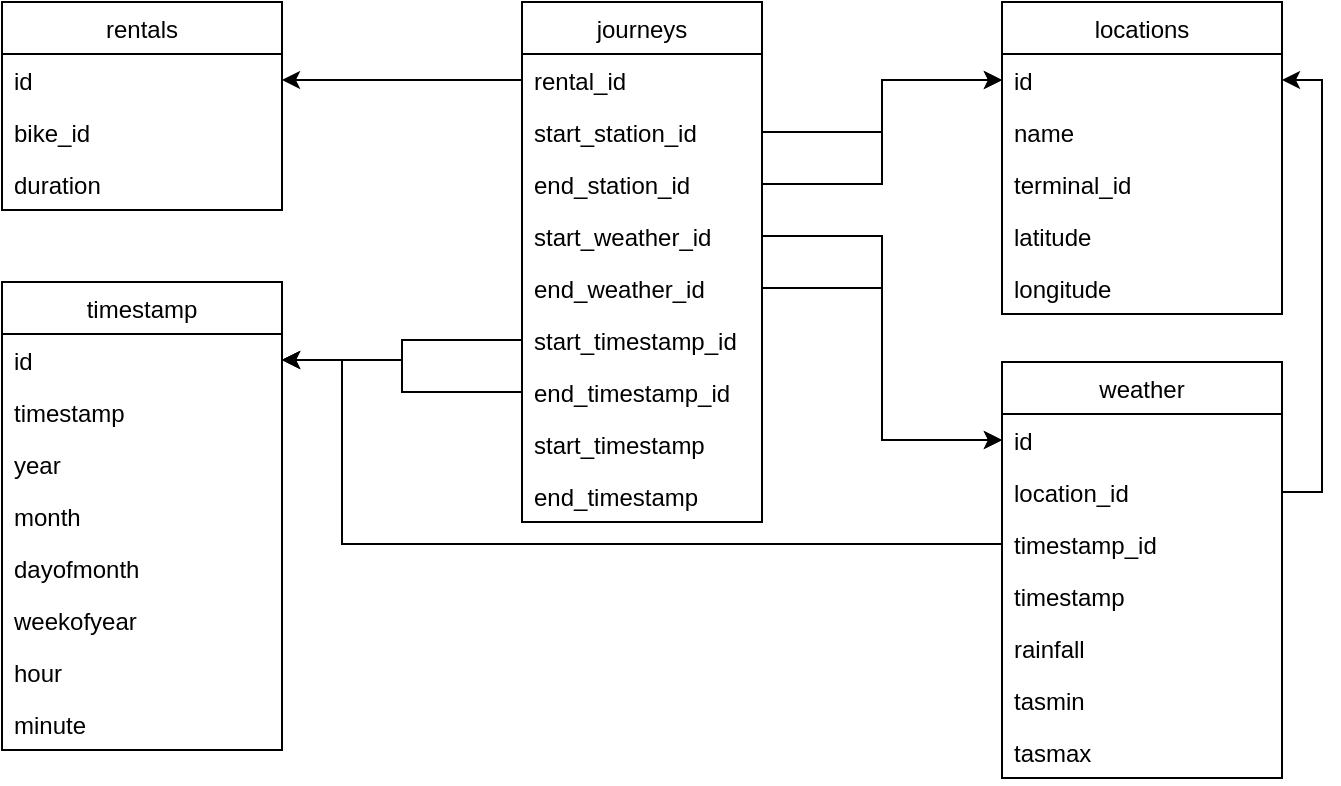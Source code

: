 <mxfile version="18.1.1" type="device"><diagram id="C5RBs43oDa-KdzZeNtuy" name="Page-1"><mxGraphModel dx="1422" dy="771" grid="1" gridSize="10" guides="1" tooltips="1" connect="1" arrows="1" fold="1" page="1" pageScale="1" pageWidth="827" pageHeight="1169" math="0" shadow="0"><root><mxCell id="WIyWlLk6GJQsqaUBKTNV-0"/><mxCell id="WIyWlLk6GJQsqaUBKTNV-1" parent="WIyWlLk6GJQsqaUBKTNV-0"/><mxCell id="VoSHwEfo5EVmG2IY1iMW-0" value="journeys" style="swimlane;fontStyle=0;childLayout=stackLayout;horizontal=1;startSize=26;horizontalStack=0;resizeParent=1;resizeParentMax=0;resizeLast=0;collapsible=1;marginBottom=0;" vertex="1" parent="WIyWlLk6GJQsqaUBKTNV-1"><mxGeometry x="370" y="90" width="120" height="260" as="geometry"/></mxCell><mxCell id="VoSHwEfo5EVmG2IY1iMW-1" value="rental_id" style="text;align=left;verticalAlign=top;spacingLeft=4;spacingRight=4;overflow=hidden;rotatable=0;points=[[0,0.5],[1,0.5]];portConstraint=eastwest;" vertex="1" parent="VoSHwEfo5EVmG2IY1iMW-0"><mxGeometry y="26" width="120" height="26" as="geometry"/></mxCell><mxCell id="VoSHwEfo5EVmG2IY1iMW-2" value="start_station_id    " style="text;align=left;verticalAlign=top;spacingLeft=4;spacingRight=4;overflow=hidden;rotatable=0;points=[[0,0.5],[1,0.5]];portConstraint=eastwest;" vertex="1" parent="VoSHwEfo5EVmG2IY1iMW-0"><mxGeometry y="52" width="120" height="26" as="geometry"/></mxCell><mxCell id="VoSHwEfo5EVmG2IY1iMW-3" value="end_station_id" style="text;align=left;verticalAlign=top;spacingLeft=4;spacingRight=4;overflow=hidden;rotatable=0;points=[[0,0.5],[1,0.5]];portConstraint=eastwest;" vertex="1" parent="VoSHwEfo5EVmG2IY1iMW-0"><mxGeometry y="78" width="120" height="26" as="geometry"/></mxCell><mxCell id="VoSHwEfo5EVmG2IY1iMW-4" value="start_weather_id" style="text;align=left;verticalAlign=top;spacingLeft=4;spacingRight=4;overflow=hidden;rotatable=0;points=[[0,0.5],[1,0.5]];portConstraint=eastwest;" vertex="1" parent="VoSHwEfo5EVmG2IY1iMW-0"><mxGeometry y="104" width="120" height="26" as="geometry"/></mxCell><mxCell id="VoSHwEfo5EVmG2IY1iMW-5" value="end_weather_id" style="text;align=left;verticalAlign=top;spacingLeft=4;spacingRight=4;overflow=hidden;rotatable=0;points=[[0,0.5],[1,0.5]];portConstraint=eastwest;" vertex="1" parent="VoSHwEfo5EVmG2IY1iMW-0"><mxGeometry y="130" width="120" height="26" as="geometry"/></mxCell><mxCell id="VoSHwEfo5EVmG2IY1iMW-6" value="start_timestamp_id" style="text;align=left;verticalAlign=top;spacingLeft=4;spacingRight=4;overflow=hidden;rotatable=0;points=[[0,0.5],[1,0.5]];portConstraint=eastwest;" vertex="1" parent="VoSHwEfo5EVmG2IY1iMW-0"><mxGeometry y="156" width="120" height="26" as="geometry"/></mxCell><mxCell id="VoSHwEfo5EVmG2IY1iMW-7" value="end_timestamp_id" style="text;align=left;verticalAlign=top;spacingLeft=4;spacingRight=4;overflow=hidden;rotatable=0;points=[[0,0.5],[1,0.5]];portConstraint=eastwest;" vertex="1" parent="VoSHwEfo5EVmG2IY1iMW-0"><mxGeometry y="182" width="120" height="26" as="geometry"/></mxCell><mxCell id="VoSHwEfo5EVmG2IY1iMW-8" value="start_timestamp" style="text;align=left;verticalAlign=top;spacingLeft=4;spacingRight=4;overflow=hidden;rotatable=0;points=[[0,0.5],[1,0.5]];portConstraint=eastwest;" vertex="1" parent="VoSHwEfo5EVmG2IY1iMW-0"><mxGeometry y="208" width="120" height="26" as="geometry"/></mxCell><mxCell id="VoSHwEfo5EVmG2IY1iMW-9" value="end_timestamp" style="text;align=left;verticalAlign=top;spacingLeft=4;spacingRight=4;overflow=hidden;rotatable=0;points=[[0,0.5],[1,0.5]];portConstraint=eastwest;" vertex="1" parent="VoSHwEfo5EVmG2IY1iMW-0"><mxGeometry y="234" width="120" height="26" as="geometry"/></mxCell><mxCell id="VoSHwEfo5EVmG2IY1iMW-12" value="rentals" style="swimlane;fontStyle=0;childLayout=stackLayout;horizontal=1;startSize=26;horizontalStack=0;resizeParent=1;resizeParentMax=0;resizeLast=0;collapsible=1;marginBottom=0;" vertex="1" parent="WIyWlLk6GJQsqaUBKTNV-1"><mxGeometry x="110" y="90" width="140" height="104" as="geometry"/></mxCell><mxCell id="VoSHwEfo5EVmG2IY1iMW-13" value="id" style="text;align=left;verticalAlign=top;spacingLeft=4;spacingRight=4;overflow=hidden;rotatable=0;points=[[0,0.5],[1,0.5]];portConstraint=eastwest;" vertex="1" parent="VoSHwEfo5EVmG2IY1iMW-12"><mxGeometry y="26" width="140" height="26" as="geometry"/></mxCell><mxCell id="VoSHwEfo5EVmG2IY1iMW-14" value="bike_id&#xA;" style="text;align=left;verticalAlign=top;spacingLeft=4;spacingRight=4;overflow=hidden;rotatable=0;points=[[0,0.5],[1,0.5]];portConstraint=eastwest;" vertex="1" parent="VoSHwEfo5EVmG2IY1iMW-12"><mxGeometry y="52" width="140" height="26" as="geometry"/></mxCell><mxCell id="VoSHwEfo5EVmG2IY1iMW-15" value="duration" style="text;align=left;verticalAlign=top;spacingLeft=4;spacingRight=4;overflow=hidden;rotatable=0;points=[[0,0.5],[1,0.5]];portConstraint=eastwest;" vertex="1" parent="VoSHwEfo5EVmG2IY1iMW-12"><mxGeometry y="78" width="140" height="26" as="geometry"/></mxCell><mxCell id="VoSHwEfo5EVmG2IY1iMW-18" value="locations" style="swimlane;fontStyle=0;childLayout=stackLayout;horizontal=1;startSize=26;horizontalStack=0;resizeParent=1;resizeParentMax=0;resizeLast=0;collapsible=1;marginBottom=0;" vertex="1" parent="WIyWlLk6GJQsqaUBKTNV-1"><mxGeometry x="610" y="90" width="140" height="156" as="geometry"/></mxCell><mxCell id="VoSHwEfo5EVmG2IY1iMW-19" value="id" style="text;align=left;verticalAlign=top;spacingLeft=4;spacingRight=4;overflow=hidden;rotatable=0;points=[[0,0.5],[1,0.5]];portConstraint=eastwest;" vertex="1" parent="VoSHwEfo5EVmG2IY1iMW-18"><mxGeometry y="26" width="140" height="26" as="geometry"/></mxCell><mxCell id="VoSHwEfo5EVmG2IY1iMW-20" value="name" style="text;align=left;verticalAlign=top;spacingLeft=4;spacingRight=4;overflow=hidden;rotatable=0;points=[[0,0.5],[1,0.5]];portConstraint=eastwest;" vertex="1" parent="VoSHwEfo5EVmG2IY1iMW-18"><mxGeometry y="52" width="140" height="26" as="geometry"/></mxCell><mxCell id="VoSHwEfo5EVmG2IY1iMW-21" value="terminal_id" style="text;align=left;verticalAlign=top;spacingLeft=4;spacingRight=4;overflow=hidden;rotatable=0;points=[[0,0.5],[1,0.5]];portConstraint=eastwest;" vertex="1" parent="VoSHwEfo5EVmG2IY1iMW-18"><mxGeometry y="78" width="140" height="26" as="geometry"/></mxCell><mxCell id="VoSHwEfo5EVmG2IY1iMW-22" value="latitude" style="text;align=left;verticalAlign=top;spacingLeft=4;spacingRight=4;overflow=hidden;rotatable=0;points=[[0,0.5],[1,0.5]];portConstraint=eastwest;" vertex="1" parent="VoSHwEfo5EVmG2IY1iMW-18"><mxGeometry y="104" width="140" height="26" as="geometry"/></mxCell><mxCell id="VoSHwEfo5EVmG2IY1iMW-28" value="longitude" style="text;align=left;verticalAlign=top;spacingLeft=4;spacingRight=4;overflow=hidden;rotatable=0;points=[[0,0.5],[1,0.5]];portConstraint=eastwest;" vertex="1" parent="VoSHwEfo5EVmG2IY1iMW-18"><mxGeometry y="130" width="140" height="26" as="geometry"/></mxCell><mxCell id="VoSHwEfo5EVmG2IY1iMW-29" style="edgeStyle=orthogonalEdgeStyle;rounded=0;orthogonalLoop=1;jettySize=auto;html=1;exitX=1;exitY=0.5;exitDx=0;exitDy=0;entryX=0;entryY=0.5;entryDx=0;entryDy=0;" edge="1" parent="WIyWlLk6GJQsqaUBKTNV-1" source="VoSHwEfo5EVmG2IY1iMW-2" target="VoSHwEfo5EVmG2IY1iMW-19"><mxGeometry relative="1" as="geometry"/></mxCell><mxCell id="VoSHwEfo5EVmG2IY1iMW-31" style="edgeStyle=orthogonalEdgeStyle;rounded=0;orthogonalLoop=1;jettySize=auto;html=1;exitX=1;exitY=0.5;exitDx=0;exitDy=0;entryX=0;entryY=0.5;entryDx=0;entryDy=0;" edge="1" parent="WIyWlLk6GJQsqaUBKTNV-1" source="VoSHwEfo5EVmG2IY1iMW-3" target="VoSHwEfo5EVmG2IY1iMW-19"><mxGeometry relative="1" as="geometry"/></mxCell><mxCell id="VoSHwEfo5EVmG2IY1iMW-32" value="weather" style="swimlane;fontStyle=0;childLayout=stackLayout;horizontal=1;startSize=26;horizontalStack=0;resizeParent=1;resizeParentMax=0;resizeLast=0;collapsible=1;marginBottom=0;" vertex="1" parent="WIyWlLk6GJQsqaUBKTNV-1"><mxGeometry x="610" y="270" width="140" height="208" as="geometry"/></mxCell><mxCell id="VoSHwEfo5EVmG2IY1iMW-33" value="id" style="text;align=left;verticalAlign=top;spacingLeft=4;spacingRight=4;overflow=hidden;rotatable=0;points=[[0,0.5],[1,0.5]];portConstraint=eastwest;" vertex="1" parent="VoSHwEfo5EVmG2IY1iMW-32"><mxGeometry y="26" width="140" height="26" as="geometry"/></mxCell><mxCell id="VoSHwEfo5EVmG2IY1iMW-34" value="location_id" style="text;align=left;verticalAlign=top;spacingLeft=4;spacingRight=4;overflow=hidden;rotatable=0;points=[[0,0.5],[1,0.5]];portConstraint=eastwest;" vertex="1" parent="VoSHwEfo5EVmG2IY1iMW-32"><mxGeometry y="52" width="140" height="26" as="geometry"/></mxCell><mxCell id="VoSHwEfo5EVmG2IY1iMW-35" value="timestamp_id" style="text;align=left;verticalAlign=top;spacingLeft=4;spacingRight=4;overflow=hidden;rotatable=0;points=[[0,0.5],[1,0.5]];portConstraint=eastwest;" vertex="1" parent="VoSHwEfo5EVmG2IY1iMW-32"><mxGeometry y="78" width="140" height="26" as="geometry"/></mxCell><mxCell id="VoSHwEfo5EVmG2IY1iMW-36" value="timestamp" style="text;align=left;verticalAlign=top;spacingLeft=4;spacingRight=4;overflow=hidden;rotatable=0;points=[[0,0.5],[1,0.5]];portConstraint=eastwest;" vertex="1" parent="VoSHwEfo5EVmG2IY1iMW-32"><mxGeometry y="104" width="140" height="26" as="geometry"/></mxCell><mxCell id="VoSHwEfo5EVmG2IY1iMW-37" value="rainfall" style="text;align=left;verticalAlign=top;spacingLeft=4;spacingRight=4;overflow=hidden;rotatable=0;points=[[0,0.5],[1,0.5]];portConstraint=eastwest;" vertex="1" parent="VoSHwEfo5EVmG2IY1iMW-32"><mxGeometry y="130" width="140" height="26" as="geometry"/></mxCell><mxCell id="VoSHwEfo5EVmG2IY1iMW-38" value="tasmin" style="text;align=left;verticalAlign=top;spacingLeft=4;spacingRight=4;overflow=hidden;rotatable=0;points=[[0,0.5],[1,0.5]];portConstraint=eastwest;" vertex="1" parent="VoSHwEfo5EVmG2IY1iMW-32"><mxGeometry y="156" width="140" height="26" as="geometry"/></mxCell><mxCell id="VoSHwEfo5EVmG2IY1iMW-39" value="tasmax" style="text;align=left;verticalAlign=top;spacingLeft=4;spacingRight=4;overflow=hidden;rotatable=0;points=[[0,0.5],[1,0.5]];portConstraint=eastwest;" vertex="1" parent="VoSHwEfo5EVmG2IY1iMW-32"><mxGeometry y="182" width="140" height="26" as="geometry"/></mxCell><mxCell id="VoSHwEfo5EVmG2IY1iMW-45" value="timestamp" style="swimlane;fontStyle=0;childLayout=stackLayout;horizontal=1;startSize=26;horizontalStack=0;resizeParent=1;resizeParentMax=0;resizeLast=0;collapsible=1;marginBottom=0;" vertex="1" parent="WIyWlLk6GJQsqaUBKTNV-1"><mxGeometry x="110" y="230" width="140" height="234" as="geometry"/></mxCell><mxCell id="VoSHwEfo5EVmG2IY1iMW-46" value="id" style="text;align=left;verticalAlign=top;spacingLeft=4;spacingRight=4;overflow=hidden;rotatable=0;points=[[0,0.5],[1,0.5]];portConstraint=eastwest;" vertex="1" parent="VoSHwEfo5EVmG2IY1iMW-45"><mxGeometry y="26" width="140" height="26" as="geometry"/></mxCell><mxCell id="VoSHwEfo5EVmG2IY1iMW-47" value="timestamp" style="text;align=left;verticalAlign=top;spacingLeft=4;spacingRight=4;overflow=hidden;rotatable=0;points=[[0,0.5],[1,0.5]];portConstraint=eastwest;" vertex="1" parent="VoSHwEfo5EVmG2IY1iMW-45"><mxGeometry y="52" width="140" height="26" as="geometry"/></mxCell><mxCell id="VoSHwEfo5EVmG2IY1iMW-48" value="year" style="text;align=left;verticalAlign=top;spacingLeft=4;spacingRight=4;overflow=hidden;rotatable=0;points=[[0,0.5],[1,0.5]];portConstraint=eastwest;" vertex="1" parent="VoSHwEfo5EVmG2IY1iMW-45"><mxGeometry y="78" width="140" height="26" as="geometry"/></mxCell><mxCell id="VoSHwEfo5EVmG2IY1iMW-49" value="month" style="text;align=left;verticalAlign=top;spacingLeft=4;spacingRight=4;overflow=hidden;rotatable=0;points=[[0,0.5],[1,0.5]];portConstraint=eastwest;" vertex="1" parent="VoSHwEfo5EVmG2IY1iMW-45"><mxGeometry y="104" width="140" height="26" as="geometry"/></mxCell><mxCell id="VoSHwEfo5EVmG2IY1iMW-50" value="dayofmonth" style="text;align=left;verticalAlign=top;spacingLeft=4;spacingRight=4;overflow=hidden;rotatable=0;points=[[0,0.5],[1,0.5]];portConstraint=eastwest;" vertex="1" parent="VoSHwEfo5EVmG2IY1iMW-45"><mxGeometry y="130" width="140" height="26" as="geometry"/></mxCell><mxCell id="VoSHwEfo5EVmG2IY1iMW-51" value="weekofyear" style="text;align=left;verticalAlign=top;spacingLeft=4;spacingRight=4;overflow=hidden;rotatable=0;points=[[0,0.5],[1,0.5]];portConstraint=eastwest;" vertex="1" parent="VoSHwEfo5EVmG2IY1iMW-45"><mxGeometry y="156" width="140" height="26" as="geometry"/></mxCell><mxCell id="VoSHwEfo5EVmG2IY1iMW-52" value="hour" style="text;align=left;verticalAlign=top;spacingLeft=4;spacingRight=4;overflow=hidden;rotatable=0;points=[[0,0.5],[1,0.5]];portConstraint=eastwest;" vertex="1" parent="VoSHwEfo5EVmG2IY1iMW-45"><mxGeometry y="182" width="140" height="26" as="geometry"/></mxCell><mxCell id="VoSHwEfo5EVmG2IY1iMW-53" value="minute" style="text;align=left;verticalAlign=top;spacingLeft=4;spacingRight=4;overflow=hidden;rotatable=0;points=[[0,0.5],[1,0.5]];portConstraint=eastwest;" vertex="1" parent="VoSHwEfo5EVmG2IY1iMW-45"><mxGeometry y="208" width="140" height="26" as="geometry"/></mxCell><mxCell id="VoSHwEfo5EVmG2IY1iMW-54" style="edgeStyle=orthogonalEdgeStyle;rounded=0;orthogonalLoop=1;jettySize=auto;html=1;exitX=0;exitY=0.5;exitDx=0;exitDy=0;entryX=1;entryY=0.5;entryDx=0;entryDy=0;" edge="1" parent="WIyWlLk6GJQsqaUBKTNV-1" source="VoSHwEfo5EVmG2IY1iMW-6" target="VoSHwEfo5EVmG2IY1iMW-46"><mxGeometry relative="1" as="geometry"/></mxCell><mxCell id="VoSHwEfo5EVmG2IY1iMW-55" style="edgeStyle=orthogonalEdgeStyle;rounded=0;orthogonalLoop=1;jettySize=auto;html=1;exitX=0;exitY=0.5;exitDx=0;exitDy=0;" edge="1" parent="WIyWlLk6GJQsqaUBKTNV-1" source="VoSHwEfo5EVmG2IY1iMW-7" target="VoSHwEfo5EVmG2IY1iMW-46"><mxGeometry relative="1" as="geometry"/></mxCell><mxCell id="VoSHwEfo5EVmG2IY1iMW-58" style="edgeStyle=orthogonalEdgeStyle;rounded=0;orthogonalLoop=1;jettySize=auto;html=1;exitX=0;exitY=0.5;exitDx=0;exitDy=0;entryX=1;entryY=0.5;entryDx=0;entryDy=0;" edge="1" parent="WIyWlLk6GJQsqaUBKTNV-1" source="VoSHwEfo5EVmG2IY1iMW-1" target="VoSHwEfo5EVmG2IY1iMW-13"><mxGeometry relative="1" as="geometry"/></mxCell><mxCell id="VoSHwEfo5EVmG2IY1iMW-59" style="edgeStyle=orthogonalEdgeStyle;rounded=0;orthogonalLoop=1;jettySize=auto;html=1;exitX=1;exitY=0.5;exitDx=0;exitDy=0;entryX=0;entryY=0.5;entryDx=0;entryDy=0;" edge="1" parent="WIyWlLk6GJQsqaUBKTNV-1" source="VoSHwEfo5EVmG2IY1iMW-4" target="VoSHwEfo5EVmG2IY1iMW-33"><mxGeometry relative="1" as="geometry"/></mxCell><mxCell id="VoSHwEfo5EVmG2IY1iMW-60" style="edgeStyle=orthogonalEdgeStyle;rounded=0;orthogonalLoop=1;jettySize=auto;html=1;exitX=1;exitY=0.5;exitDx=0;exitDy=0;entryX=0;entryY=0.5;entryDx=0;entryDy=0;" edge="1" parent="WIyWlLk6GJQsqaUBKTNV-1" source="VoSHwEfo5EVmG2IY1iMW-5" target="VoSHwEfo5EVmG2IY1iMW-33"><mxGeometry relative="1" as="geometry"/></mxCell><mxCell id="VoSHwEfo5EVmG2IY1iMW-61" style="edgeStyle=orthogonalEdgeStyle;rounded=0;orthogonalLoop=1;jettySize=auto;html=1;exitX=1;exitY=0.5;exitDx=0;exitDy=0;entryX=1;entryY=0.25;entryDx=0;entryDy=0;" edge="1" parent="WIyWlLk6GJQsqaUBKTNV-1" source="VoSHwEfo5EVmG2IY1iMW-34" target="VoSHwEfo5EVmG2IY1iMW-18"><mxGeometry relative="1" as="geometry"/></mxCell><mxCell id="VoSHwEfo5EVmG2IY1iMW-62" style="edgeStyle=orthogonalEdgeStyle;rounded=0;orthogonalLoop=1;jettySize=auto;html=1;exitX=0;exitY=0.5;exitDx=0;exitDy=0;entryX=1;entryY=0.5;entryDx=0;entryDy=0;" edge="1" parent="WIyWlLk6GJQsqaUBKTNV-1" source="VoSHwEfo5EVmG2IY1iMW-35" target="VoSHwEfo5EVmG2IY1iMW-46"><mxGeometry relative="1" as="geometry"><Array as="points"><mxPoint x="280" y="361"/><mxPoint x="280" y="269"/></Array></mxGeometry></mxCell></root></mxGraphModel></diagram></mxfile>